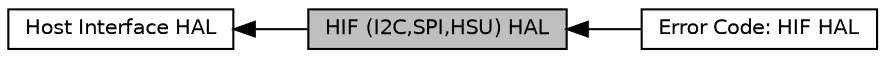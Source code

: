 digraph "HIF (I2C,SPI,HSU) HAL"
{
  edge [fontname="Helvetica",fontsize="10",labelfontname="Helvetica",labelfontsize="10"];
  node [fontname="Helvetica",fontsize="10",shape=record];
  rankdir=LR;
  Node0 [label="HIF (I2C,SPI,HSU) HAL",height=0.2,width=0.4,color="black", fillcolor="grey75", style="filled", fontcolor="black"];
  Node2 [label="Error Code: HIF HAL",height=0.2,width=0.4,color="black", fillcolor="white", style="filled",URL="$da/de4/group__grp_err___hal_hif.html",tooltip="Error codes for HIF HAL. "];
  Node1 [label="Host Interface HAL",height=0.2,width=0.4,color="black", fillcolor="white", style="filled",URL="$d6/d2c/group__grp__hif__hal.html"];
  Node1->Node0 [shape=plaintext, dir="back", style="solid"];
  Node0->Node2 [shape=plaintext, dir="back", style="solid"];
}
